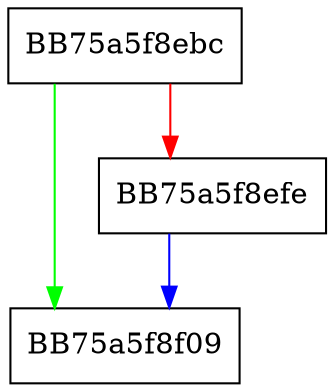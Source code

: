 digraph _Calculate_growth {
  node [shape="box"];
  graph [splines=ortho];
  BB75a5f8ebc -> BB75a5f8f09 [color="green"];
  BB75a5f8ebc -> BB75a5f8efe [color="red"];
  BB75a5f8efe -> BB75a5f8f09 [color="blue"];
}